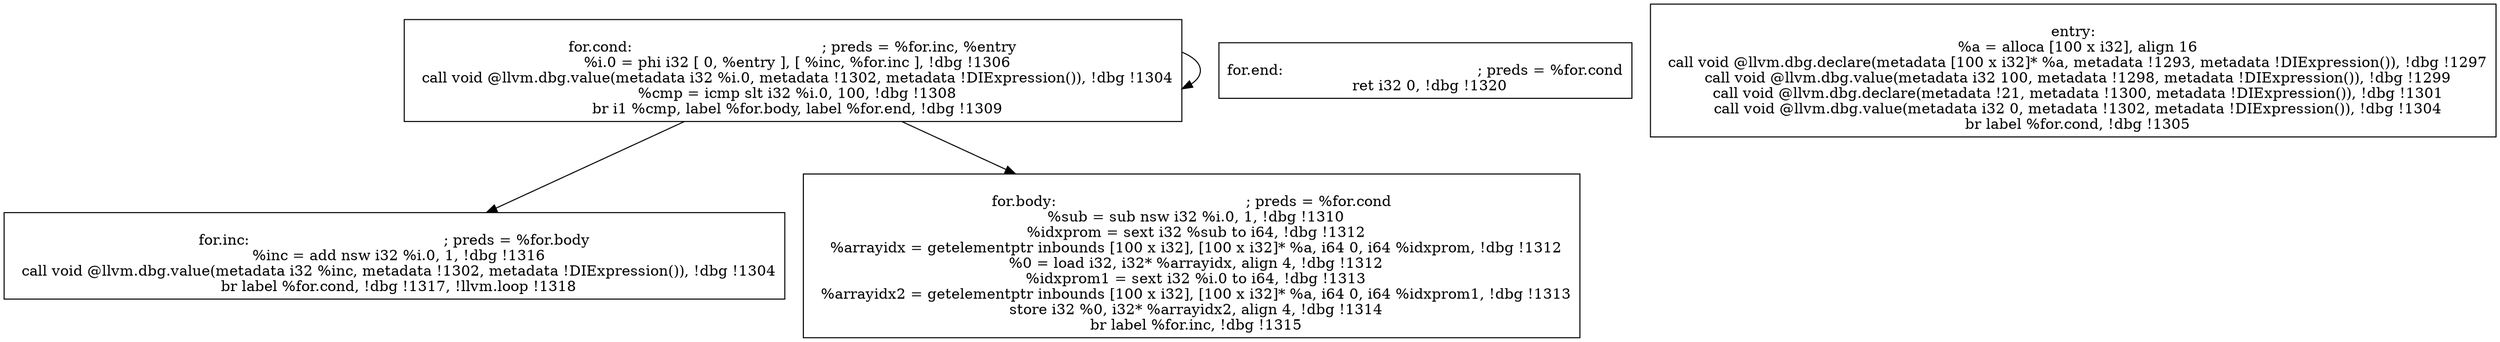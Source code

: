 
digraph G {


node9 [label="
for.cond:                                         ; preds = %for.inc, %entry
  %i.0 = phi i32 [ 0, %entry ], [ %inc, %for.inc ], !dbg !1306
  call void @llvm.dbg.value(metadata i32 %i.0, metadata !1302, metadata !DIExpression()), !dbg !1304
  %cmp = icmp slt i32 %i.0, 100, !dbg !1308
  br i1 %cmp, label %for.body, label %for.end, !dbg !1309
",shape=rectangle ]
node7 [label="
for.end:                                          ; preds = %for.cond
  ret i32 0, !dbg !1320
",shape=rectangle ]
node8 [label="
entry:
  %a = alloca [100 x i32], align 16
  call void @llvm.dbg.declare(metadata [100 x i32]* %a, metadata !1293, metadata !DIExpression()), !dbg !1297
  call void @llvm.dbg.value(metadata i32 100, metadata !1298, metadata !DIExpression()), !dbg !1299
  call void @llvm.dbg.declare(metadata !21, metadata !1300, metadata !DIExpression()), !dbg !1301
  call void @llvm.dbg.value(metadata i32 0, metadata !1302, metadata !DIExpression()), !dbg !1304
  br label %for.cond, !dbg !1305
",shape=rectangle ]
node5 [label="
for.inc:                                          ; preds = %for.body
  %inc = add nsw i32 %i.0, 1, !dbg !1316
  call void @llvm.dbg.value(metadata i32 %inc, metadata !1302, metadata !DIExpression()), !dbg !1304
  br label %for.cond, !dbg !1317, !llvm.loop !1318
",shape=rectangle ]
node6 [label="
for.body:                                         ; preds = %for.cond
  %sub = sub nsw i32 %i.0, 1, !dbg !1310
  %idxprom = sext i32 %sub to i64, !dbg !1312
  %arrayidx = getelementptr inbounds [100 x i32], [100 x i32]* %a, i64 0, i64 %idxprom, !dbg !1312
  %0 = load i32, i32* %arrayidx, align 4, !dbg !1312
  %idxprom1 = sext i32 %i.0 to i64, !dbg !1313
  %arrayidx2 = getelementptr inbounds [100 x i32], [100 x i32]* %a, i64 0, i64 %idxprom1, !dbg !1313
  store i32 %0, i32* %arrayidx2, align 4, !dbg !1314
  br label %for.inc, !dbg !1315
",shape=rectangle ]

node9->node6 [ ]
node9->node9 [ ]
node9->node5 [ ]


}
